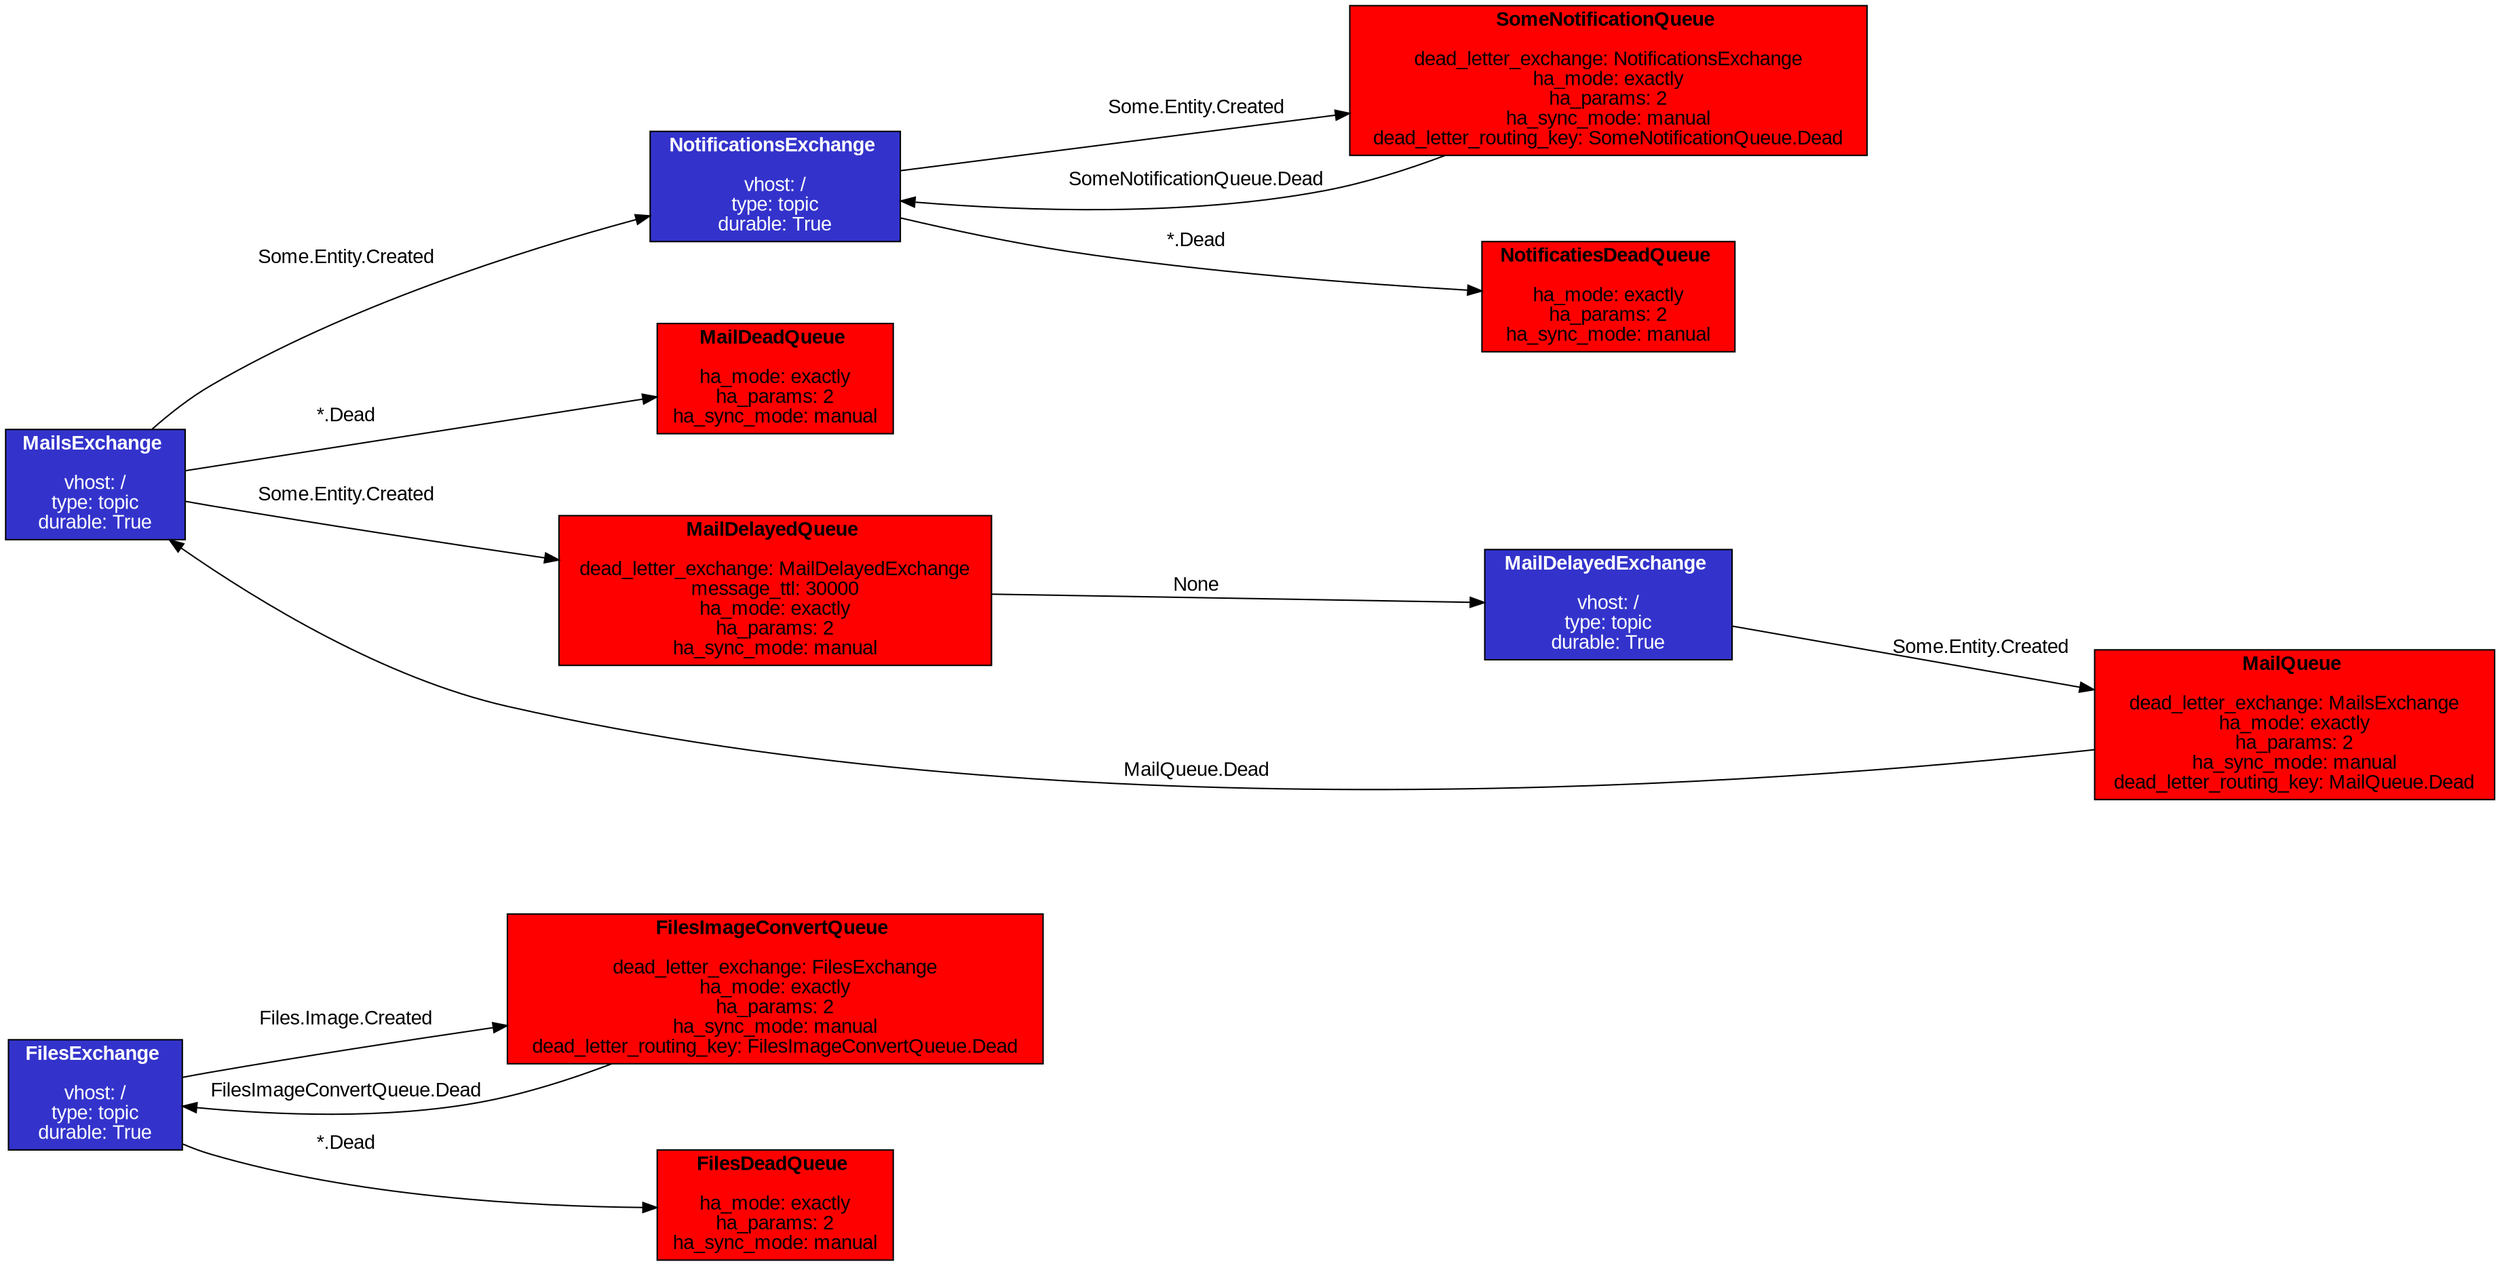 digraph {
	graph [bb="0,0,1786,888",
		nodesep="0.8 equally",
		rankdir=LR
	];
	node [label="\N"];
	FilesExchange	 [fillcolor="#3333CC",
		fontcolor="#ffffff",
		fontname=arial,
		height=1.0833,
		label=<<b>FilesExchange</b> <br /><br />vhost: /<br />type: topic<br />durable: True>,
		pos="63.5,117",
		shape=rectangle,
		style=filled,
		width=1.7083];
	FilesImageConvertQueue	 [fillcolor="#FF0000",
		fontname=arial,
		height=1.4722,
		label=<<b>FilesImageConvertQueue</b> <br />
<br />dead_letter_exchange: FilesExchange<br />ha_mode: exactly<br />ha_params: 2<br />ha_sync_mode: manual<br />dead_letter_routing_key: FilesImageConvertQueue.Dead>,
		pos="554.5,192",
		shape=rectangle,
		style=filled,
		width=5.2639];
	FilesExchange -> FilesImageConvertQueue	 [fontname=arial,
		group=FilesExchange,
		label="Files.Image.Created",
		lp="246,172.5",
		pos="e,364.8,166.86 125.09,129.4 131.8,130.67 138.54,131.89 145,133 213.1,144.68 287.85,155.93 354.59,165.42"];
	FilesDeadQueue	 [fillcolor="#FF0000",
		fontname=arial,
		height=1.0833,
		label=<<b>FilesDeadQueue</b> <br />
<br />ha_mode: exactly<br />ha_params: 2<br />ha_sync_mode: manual>,
		pos="554.5,39",
		shape=rectangle,
		style=filled,
		width=2.3194];
	FilesExchange -> FilesDeadQueue	 [fontname=arial,
		group=FilesExchange,
		label="*.Dead",
		lp="246,81.5",
		pos="e,470.71,36.427 125.38,81.252 131.86,78.434 138.47,75.935 145,74 250.09,42.863 376.56,36.521 460.67,36.411"];
	FilesImageConvertQueue -> FilesExchange	 [fontname=arial,
		group=FilesImageConvertQueue,
		label="FilesImageConvertQueue.Dead",
		lp="246,119.5",
		pos="e,125.16,108.93 438.85,138.98 409.53,127.83 377.61,117.72 347,112 275.81,98.693 192.78,102.4 135.24,107.92"];
	MailsExchange	 [fillcolor="#3333CC",
		fontcolor="#ffffff",
		fontname=arial,
		height=1.0833,
		label=<<b>MailsExchange</b> <br /><br />vhost: /<br />type: topic<br />durable: True>,
		pos="63.5,567",
		shape=rectangle,
		style=filled,
		width=1.7639];
	NotificationsExchange	 [fillcolor="#3333CC",
		fontcolor="#ffffff",
		fontname=arial,
		height=1.0833,
		label=<<b>NotificationsExchange</b> <br /><br />vhost: /<br />type: topic<br />durable: True>,
		pos="554.5,760",
		shape=rectangle,
		style=filled,
		width=2.4583];
	MailsExchange -> NotificationsExchange	 [fontname=arial,
		group=MailsExchange,
		label="Some.Entity.Created",
		lp="246,712.5",
		pos="e,465.75,740.27 111.77,606.18 122.3,613.76 133.7,621.15 145,627 245.67,679.11 370.79,716.22 455.84,737.78"];
	MailDeadQueue	 [fillcolor="#FF0000",
		fontname=arial,
		height=1.0833,
		label=<<b>MailDeadQueue</b> <br />
<br />ha_mode: exactly<br />ha_params: 2<br />ha_sync_mode: manual>,
		pos="554.5,624",
		shape=rectangle,
		style=filled,
		width=2.3194];
	MailsExchange -> MailDeadQueue	 [fontname=arial,
		group=MailsExchange,
		label="*.Dead",
		lp="246,605.5",
		pos="e,470.82,614.36 127.43,574.34 212.01,584.19 363,601.79 460.66,613.18"];
	MailDelayedQueue	 [fillcolor="#FF0000",
		fontname=arial,
		height=1.4722,
		label=<<b>MailDelayedQueue</b> <br />
<br />dead_letter_exchange: MailDelayedExchange<br />message_ttl: 30000<br />ha_mode: exactly<br />ha_params: 2<br />ha_sync_mode: manual>,
		pos="554.5,474",
		shape=rectangle,
		style=filled,
		width=4.25];
	MailsExchange -> MailDelayedQueue	 [fontname=arial,
		group=MailsExchange,
		label="Some.Entity.Created",
		lp="246,554.5",
		pos="e,401.23,498.73 127.25,550.98 133.24,549.58 139.23,548.23 145,547 225.75,529.77 316.07,513.34 391.2,500.44"];
	SomeNotificationQueue	 [fillcolor="#FF0000",
		fontname=arial,
		height=1.4722,
		label=<<b>SomeNotificationQueue</b> <br />
<br />dead_letter_exchange: NotificationsExchange<br />ha_mode: exactly<br />ha_params: 2<br />ha_sync_mode: manual<br />dead_letter_routing_key: SomeNotificationQueue.Dead>,
		pos="1153,835",
		shape=rectangle,
		style=filled,
		width=5.0833];
	NotificationsExchange -> SomeNotificationQueue	 [fontname=arial,
		group=NotificationsExchange,
		label="Some.Entity.Created",
		lp="857,815.5",
		pos="e,969.69,812.08 643.2,771.03 726.02,781.44 853.05,797.41 959.46,810.79"];
	NotificatiesDeadQueue	 [fillcolor="#FF0000",
		fontname=arial,
		height=1.0833,
		label=<<b>NotificatiesDeadQueue</b> <br />
<br />ha_mode: exactly<br />ha_params: 2<br />ha_sync_mode: manual>,
		pos="1153,682",
		shape=rectangle,
		style=filled,
		width=2.4861];
	NotificationsExchange -> NotificatiesDeadQueue	 [fontname=arial,
		group=NotificationsExchange,
		label="*.Dead",
		lp="857,721.5",
		pos="e,1063.3,685.8 643.17,737.68 679.7,729.11 722.69,719.96 762,714 860.35,699.08 973.78,690.76 1052.9,686.37"];
	MailDelayedExchange	 [fillcolor="#3333CC",
		fontcolor="#ffffff",
		fontname=arial,
		height=1.0833,
		label=<<b>MailDelayedExchange</b> <br /><br />vhost: /<br />type: topic<br />durable: True>,
		pos="1153,464",
		shape=rectangle,
		style=filled,
		width=2.4306];
	MailDelayedQueue -> MailDelayedExchange	 [fontname=arial,
		group=MailDelayedQueue,
		label=None,
		lp="857,477.5",
		pos="e,1065.4,465.45 707.57,471.45 816.97,469.62 961.24,467.2 1055.3,465.62"];
	SomeNotificationQueue -> NotificationsExchange	 [fontname=arial,
		group=SomeNotificationQueue,
		label="SomeNotificationQueue.Dead",
		lp="857,764.5",
		pos="e,643.38,749.72 1037.3,781.91 1009.9,771.59 980.39,762.34 952,757 851.6,738.12 734.36,742.13 653.54,748.85"];
	MailQueue	 [fillcolor="#FF0000",
		fontname=arial,
		height=1.4722,
		label=<<b>MailQueue</b> <br />
<br />dead_letter_exchange: MailsExchange<br />ha_mode: exactly<br />ha_params: 2<br />ha_sync_mode: manual<br />dead_letter_routing_key: MailQueue.Dead>,
		pos="1644.5,389",
		shape=rectangle,
		style=filled,
		width=3.9306];
	MailDelayedExchange -> MailQueue	 [fontname=arial,
		group=MailDelayedExchange,
		label="Some.Entity.Created",
		lp="1419.5,440.5",
		pos="e,1502.5,410.6 1240.7,450.72 1310.3,440.05 1409.9,424.8 1492.5,412.13"];
	MailQueue -> MailsExchange	 [fontname=arial,
		group=MailQueue,
		label="MailQueue.Dead",
		lp="857,349.5",
		pos="e,103.06,527.69 1502.8,369.89 1265,341.9 769.95,302.19 365,392 259.78,415.33 234.83,434.45 145,494 133.23,501.8 121.46,511.28 110.7,\
520.79"];
}
